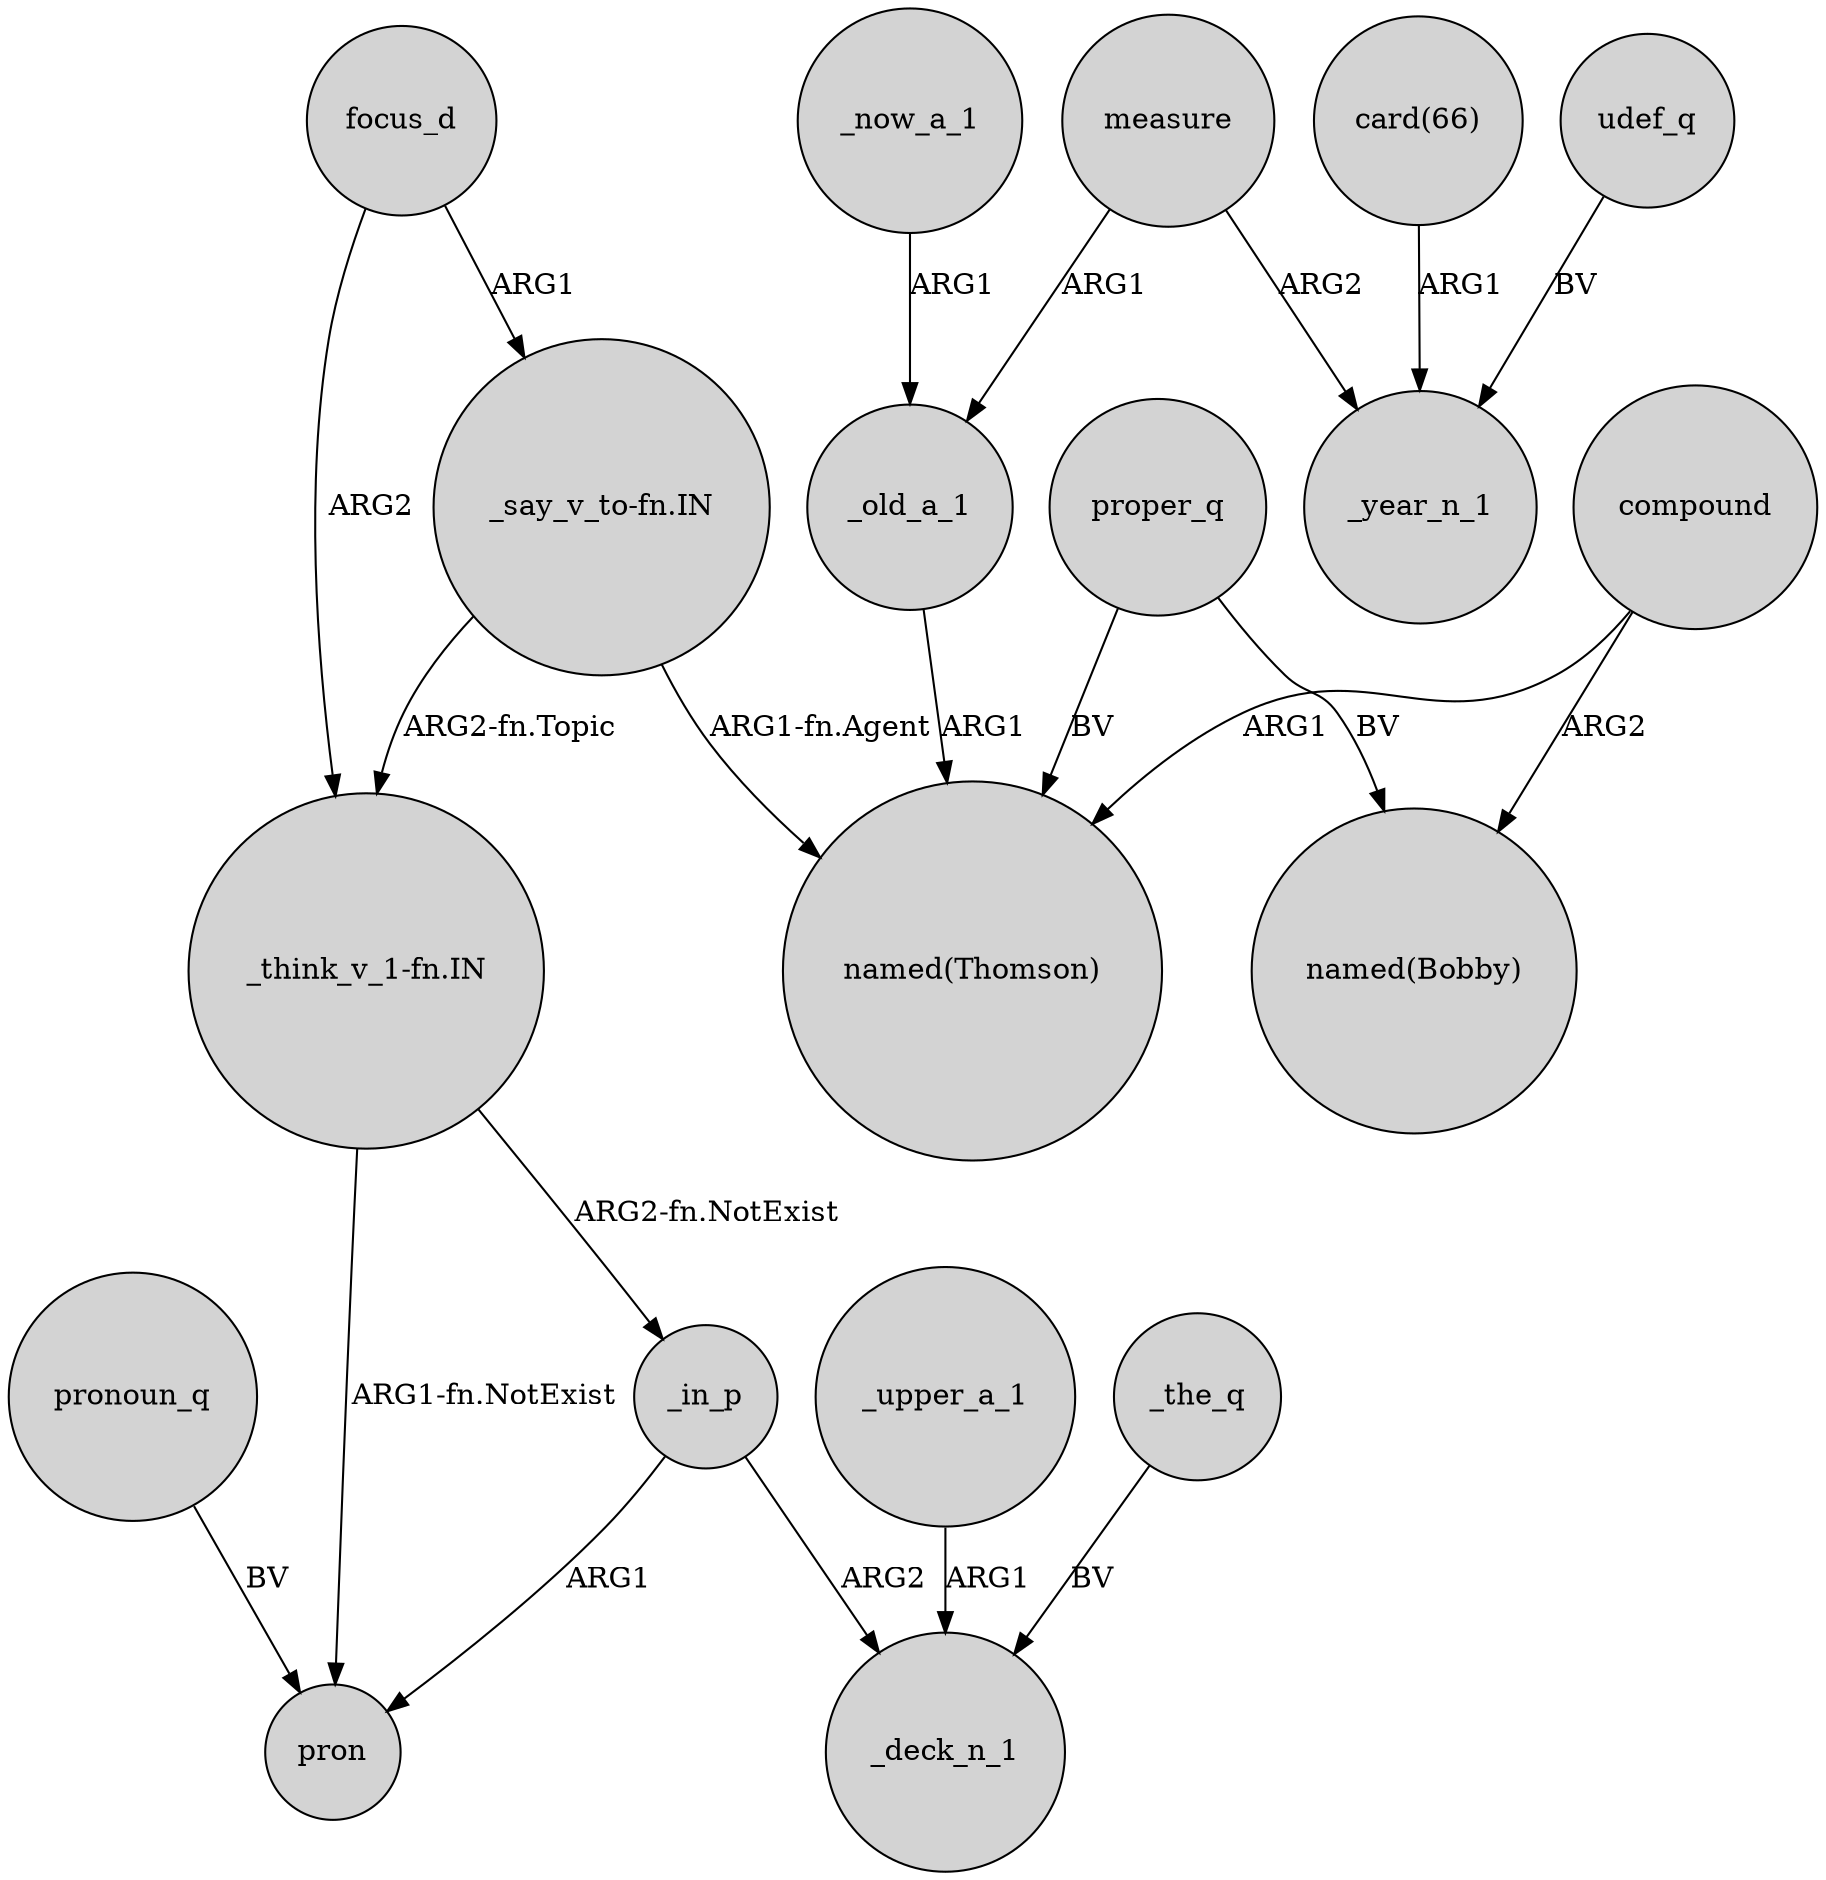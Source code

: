 digraph {
	node [shape=circle style=filled]
	_in_p -> pron [label=ARG1]
	focus_d -> "_think_v_1-fn.IN" [label=ARG2]
	proper_q -> "named(Thomson)" [label=BV]
	measure -> _year_n_1 [label=ARG2]
	compound -> "named(Bobby)" [label=ARG2]
	"_think_v_1-fn.IN" -> pron [label="ARG1-fn.NotExist"]
	_upper_a_1 -> _deck_n_1 [label=ARG1]
	_in_p -> _deck_n_1 [label=ARG2]
	_old_a_1 -> "named(Thomson)" [label=ARG1]
	compound -> "named(Thomson)" [label=ARG1]
	"_say_v_to-fn.IN" -> "_think_v_1-fn.IN" [label="ARG2-fn.Topic"]
	"_say_v_to-fn.IN" -> "named(Thomson)" [label="ARG1-fn.Agent"]
	"_think_v_1-fn.IN" -> _in_p [label="ARG2-fn.NotExist"]
	measure -> _old_a_1 [label=ARG1]
	pronoun_q -> pron [label=BV]
	_now_a_1 -> _old_a_1 [label=ARG1]
	"card(66)" -> _year_n_1 [label=ARG1]
	proper_q -> "named(Bobby)" [label=BV]
	udef_q -> _year_n_1 [label=BV]
	_the_q -> _deck_n_1 [label=BV]
	focus_d -> "_say_v_to-fn.IN" [label=ARG1]
}
